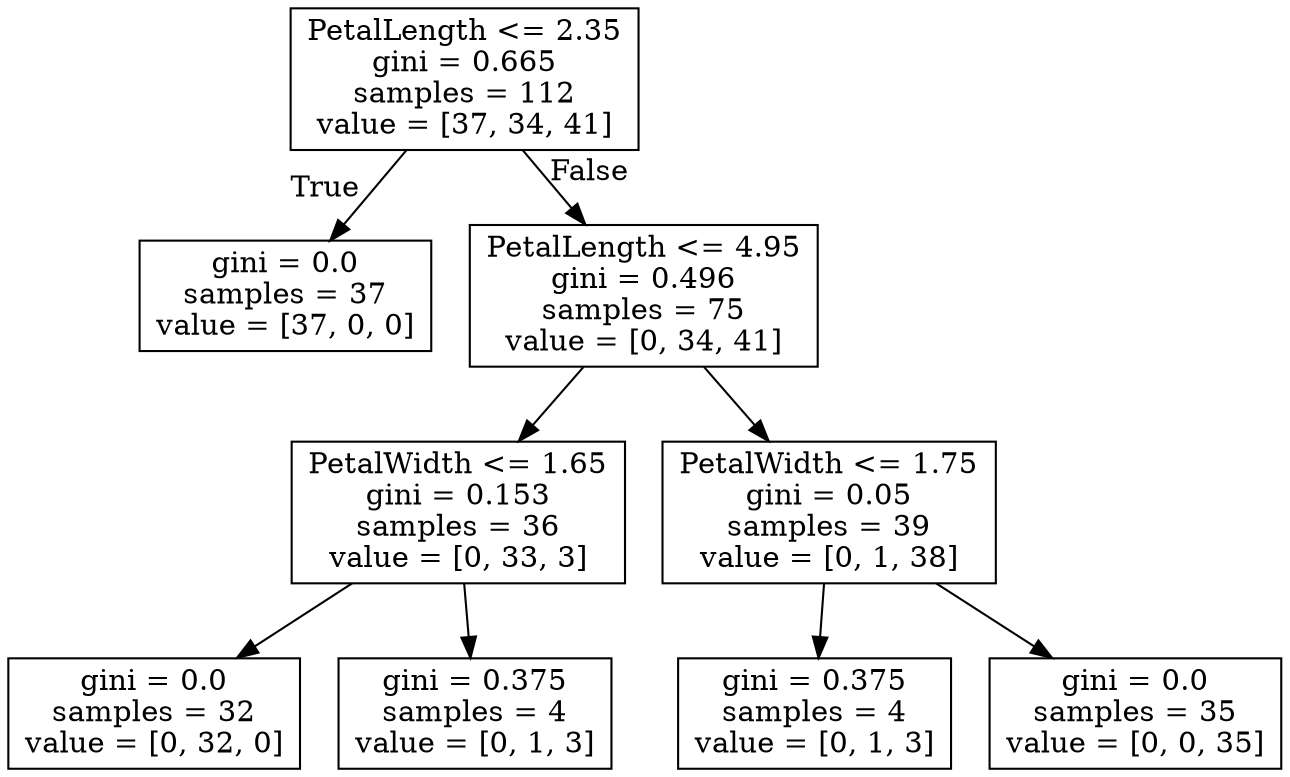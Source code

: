 digraph Tree {
node [shape=box] ;
0 [label="PetalLength <= 2.35\ngini = 0.665\nsamples = 112\nvalue = [37, 34, 41]"] ;
1 [label="gini = 0.0\nsamples = 37\nvalue = [37, 0, 0]"] ;
0 -> 1 [labeldistance=2.5, labelangle=45, headlabel="True"] ;
2 [label="PetalLength <= 4.95\ngini = 0.496\nsamples = 75\nvalue = [0, 34, 41]"] ;
0 -> 2 [labeldistance=2.5, labelangle=-45, headlabel="False"] ;
3 [label="PetalWidth <= 1.65\ngini = 0.153\nsamples = 36\nvalue = [0, 33, 3]"] ;
2 -> 3 ;
4 [label="gini = 0.0\nsamples = 32\nvalue = [0, 32, 0]"] ;
3 -> 4 ;
5 [label="gini = 0.375\nsamples = 4\nvalue = [0, 1, 3]"] ;
3 -> 5 ;
6 [label="PetalWidth <= 1.75\ngini = 0.05\nsamples = 39\nvalue = [0, 1, 38]"] ;
2 -> 6 ;
7 [label="gini = 0.375\nsamples = 4\nvalue = [0, 1, 3]"] ;
6 -> 7 ;
8 [label="gini = 0.0\nsamples = 35\nvalue = [0, 0, 35]"] ;
6 -> 8 ;
}